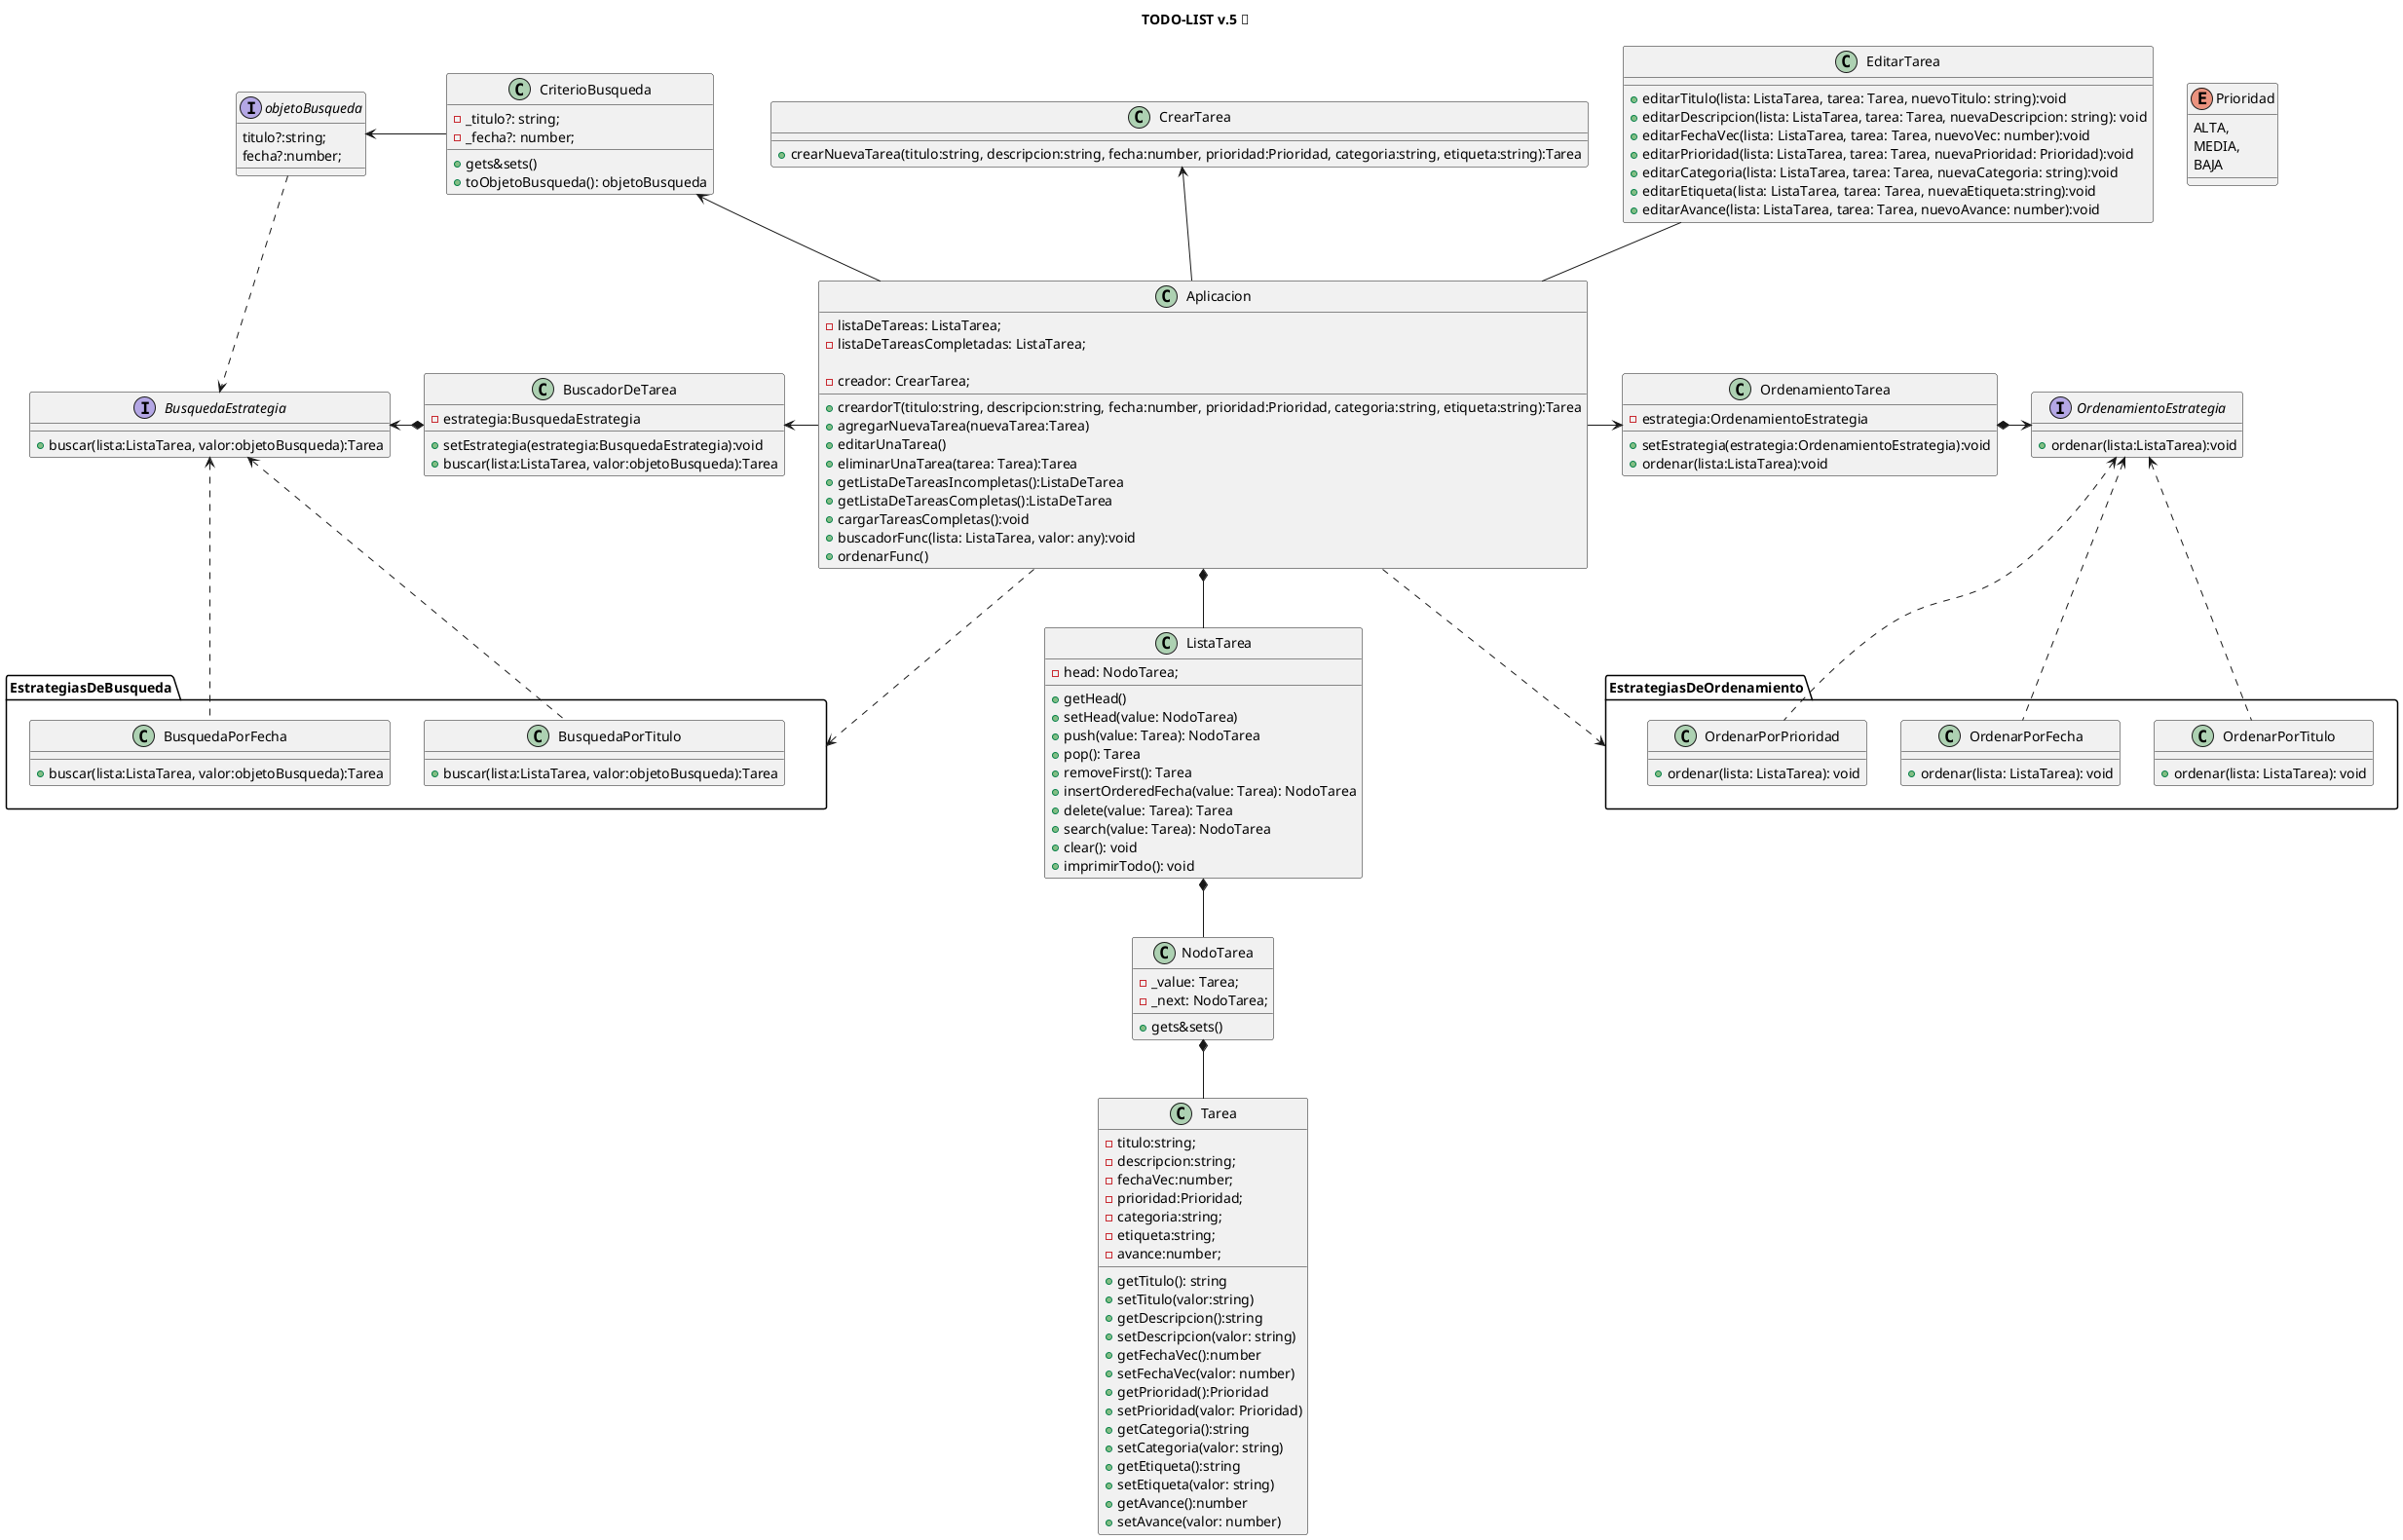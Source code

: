 @startuml DiagramaClases

title TODO-LIST v.5 👻

class Aplicacion{
    - listaDeTareas: ListaTarea;
    - listaDeTareasCompletadas: ListaTarea;

    - creador: CrearTarea;
    
    + creardorT(titulo:string, descripcion:string, fecha:number, prioridad:Prioridad, categoria:string, etiqueta:string):Tarea
    + agregarNuevaTarea(nuevaTarea:Tarea)
    + editarUnaTarea()
    + eliminarUnaTarea(tarea: Tarea):Tarea
    + getListaDeTareasIncompletas():ListaDeTarea
    + getListaDeTareasCompletas():ListaDeTarea
    + cargarTareasCompletas():void
    + buscadorFunc(lista: ListaTarea, valor: any):void
    + ordenarFunc()
}

class Tarea{
    - titulo:string;
    - descripcion:string;
    - fechaVec:number;
    - prioridad:Prioridad;
    - categoria:string;
    - etiqueta:string;
    - avance:number;

    + getTitulo(): string
    + setTitulo(valor:string)
    + getDescripcion():string
    + setDescripcion(valor: string)
    + getFechaVec():number
    + setFechaVec(valor: number)
    + getPrioridad():Prioridad
    + setPrioridad(valor: Prioridad)
    + getCategoria():string
    + setCategoria(valor: string)
    + getEtiqueta():string
    + setEtiqueta(valor: string)
    + getAvance():number
    + setAvance(valor: number)
}

class NodoTarea{
    - _value: Tarea;
    - _next: NodoTarea;

    + gets&sets()
}

class ListaTarea{
    - head: NodoTarea;
    + getHead()
    + setHead(value: NodoTarea)
    + push(value: Tarea): NodoTarea
    + pop(): Tarea
    + removeFirst(): Tarea
    + insertOrderedFecha(value: Tarea): NodoTarea
    + delete(value: Tarea): Tarea
    + search(value: Tarea): NodoTarea
    + clear(): void
    + imprimirTodo(): void
}

class CrearTarea{
    + crearNuevaTarea(titulo:string, descripcion:string, fecha:number, prioridad:Prioridad, categoria:string, etiqueta:string):Tarea
}

class EditarTarea{
    + editarTitulo(lista: ListaTarea, tarea: Tarea, nuevoTitulo: string):void
    + editarDescripcion(lista: ListaTarea, tarea: Tarea, nuevaDescripcion: string): void
    + editarFechaVec(lista: ListaTarea, tarea: Tarea, nuevoVec: number):void
    + editarPrioridad(lista: ListaTarea, tarea: Tarea, nuevaPrioridad: Prioridad):void
    + editarCategoria(lista: ListaTarea, tarea: Tarea, nuevaCategoria: string):void
    + editarEtiqueta(lista: ListaTarea, tarea: Tarea, nuevaEtiqueta:string):void
    + editarAvance(lista: ListaTarea, tarea: Tarea, nuevoAvance: number):void
}

interface BusquedaEstrategia{
    + buscar(lista:ListaTarea, valor:objetoBusqueda):Tarea
}

interface objetoBusqueda {
    titulo?:string;
    fecha?:number;
}

class CriterioBusqueda{
    - _titulo?: string;
    - _fecha?: number;

    + gets&sets()
    + toObjetoBusqueda(): objetoBusqueda
}

class BuscadorDeTarea {
    + setEstrategia(estrategia:BusquedaEstrategia):void
    - estrategia:BusquedaEstrategia
    + buscar(lista:ListaTarea, valor:objetoBusqueda):Tarea
}
package EstrategiasDeBusqueda {

    class BusquedaPorTitulo {
        + buscar(lista:ListaTarea, valor:objetoBusqueda):Tarea
    }

    class BusquedaPorFecha {
        + buscar(lista:ListaTarea, valor:objetoBusqueda):Tarea
    }
}

interface OrdenamientoEstrategia{
    + ordenar(lista:ListaTarea):void
}

class OrdenamientoTarea{
    - estrategia:OrdenamientoEstrategia
    + setEstrategia(estrategia:OrdenamientoEstrategia):void
    + ordenar(lista:ListaTarea):void
}

package EstrategiasDeOrdenamiento{
    
    class OrdenarPorTitulo{
        + ordenar(lista: ListaTarea): void
    }

    class OrdenarPorFecha{
        + ordenar(lista: ListaTarea): void
    }

    class OrdenarPorPrioridad{
        + ordenar(lista: ListaTarea): void
    }
}

/' archicvos json
package archivosJSON{
    class CargarArchivoJSON{
        + cargarListaIncompleta(tarea: Tarea)
        + cargarListaCompleta(tarea: Tarea)
    }

    interface iLeerJSON{
        listaTareasIncompleta(): Promise<ListaTarea>;
        listaTareasCompleta(): Promise<ListaTarea>;
    }
    
    class LeerArchivoJSON implements iLeerJSON{
        + async listaTareasIncompleta(): Promise<ListaTarea>;
        + async listaTareasCompleta(): Promise<ListaTarea>;
    }
}
'/

enum Prioridad{
    ALTA,
    MEDIA,
    BAJA
}

'relaciones
Aplicacion *-- ListaTarea
Aplicacion -l-> BuscadorDeTarea
Aplicacion -l-> CriterioBusqueda
Aplicacion -r-> OrdenamientoTarea
Aplicacion -u- EditarTarea
Aplicacion -u-> CrearTarea

Aplicacion ..> EstrategiasDeBusqueda
Aplicacion ..> EstrategiasDeOrdenamiento

ListaTarea *-- NodoTarea
NodoTarea *-- Tarea

BusquedaEstrategia <-* BuscadorDeTarea
BusquedaEstrategia <.. BusquedaPorTitulo
BusquedaEstrategia <.. BusquedaPorFecha

objetoBusqueda ..> BusquedaEstrategia
CriterioBusqueda -l-> objetoBusqueda

OrdenamientoTarea *-> OrdenamientoEstrategia
OrdenamientoEstrategia <.. OrdenarPorTitulo
OrdenamientoEstrategia <.. OrdenarPorFecha
OrdenamientoEstrategia <.. OrdenarPorPrioridad

@enduml